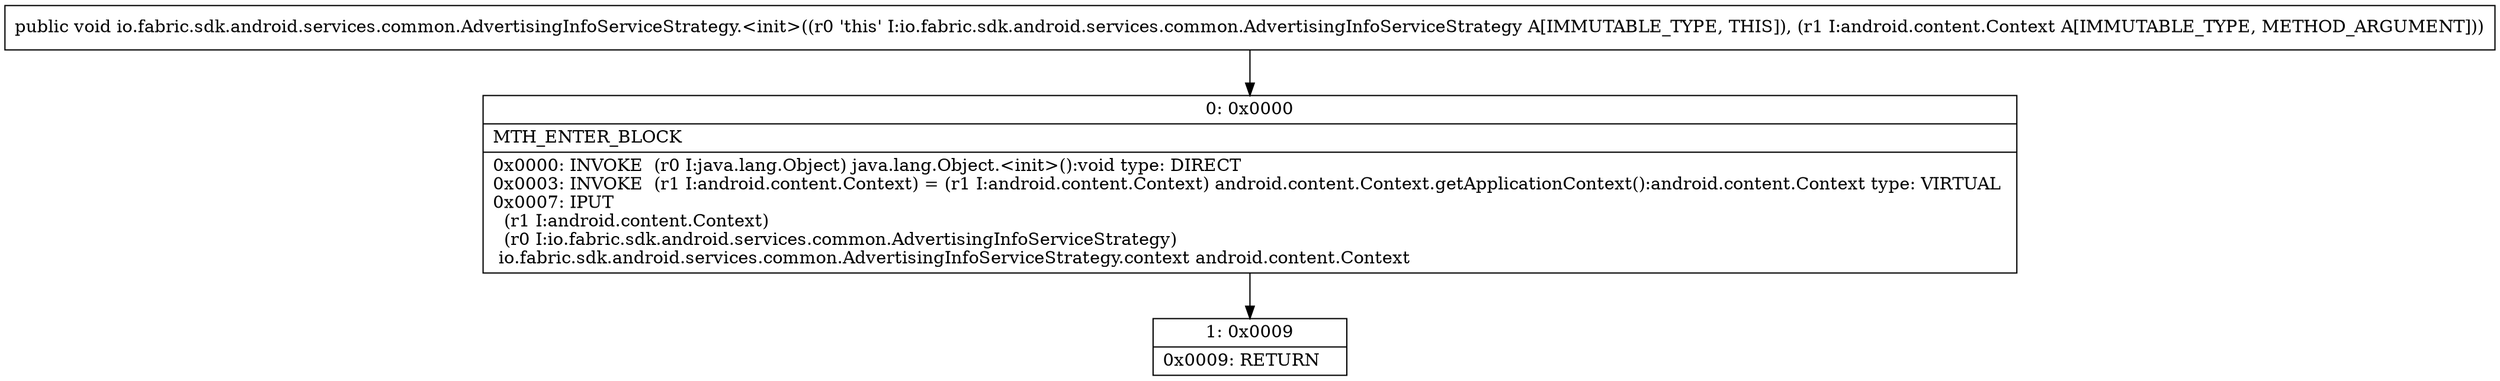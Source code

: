 digraph "CFG forio.fabric.sdk.android.services.common.AdvertisingInfoServiceStrategy.\<init\>(Landroid\/content\/Context;)V" {
Node_0 [shape=record,label="{0\:\ 0x0000|MTH_ENTER_BLOCK\l|0x0000: INVOKE  (r0 I:java.lang.Object) java.lang.Object.\<init\>():void type: DIRECT \l0x0003: INVOKE  (r1 I:android.content.Context) = (r1 I:android.content.Context) android.content.Context.getApplicationContext():android.content.Context type: VIRTUAL \l0x0007: IPUT  \l  (r1 I:android.content.Context)\l  (r0 I:io.fabric.sdk.android.services.common.AdvertisingInfoServiceStrategy)\l io.fabric.sdk.android.services.common.AdvertisingInfoServiceStrategy.context android.content.Context \l}"];
Node_1 [shape=record,label="{1\:\ 0x0009|0x0009: RETURN   \l}"];
MethodNode[shape=record,label="{public void io.fabric.sdk.android.services.common.AdvertisingInfoServiceStrategy.\<init\>((r0 'this' I:io.fabric.sdk.android.services.common.AdvertisingInfoServiceStrategy A[IMMUTABLE_TYPE, THIS]), (r1 I:android.content.Context A[IMMUTABLE_TYPE, METHOD_ARGUMENT])) }"];
MethodNode -> Node_0;
Node_0 -> Node_1;
}

